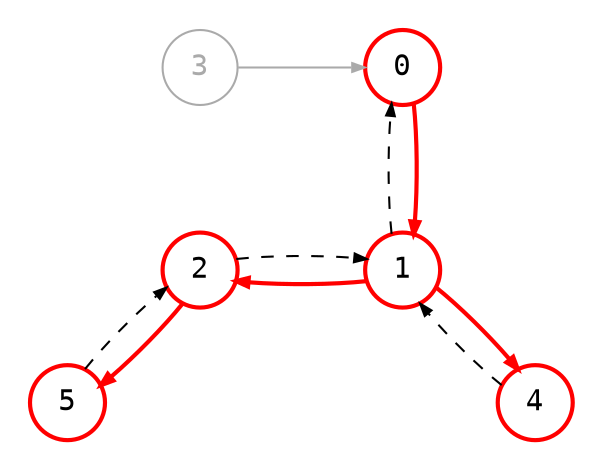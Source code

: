 digraph {
    node [shape=circle, fontname="monospace"];
    edge [arrowsize=0.6, fontname="monospace", fontsize=9];
    layout=circo;
    scale=1.0;
    normalize=true;
    pad=0.2;
    splines=line

    3 [color="#aaaaaa", fontcolor="#aaaaaa"];
    0, 1, 2, 4, 5 [style=bold, color=red];

    0 -> 1 [style=bold, color=red];
    3 -> 0 [color="#aaaaaa"];
    1 -> 2 [style=bold, color=red];
    2 -> 3 [style=invis];
    1 -> 4 [style=bold, color=red];
    2 -> 5 [style=bold, color=red];
    5 -> 2 [style=dashed];
    2 -> 1 [style=dashed];
    4 -> 1 [style=dashed];
    1 -> 0 [style=dashed];
}